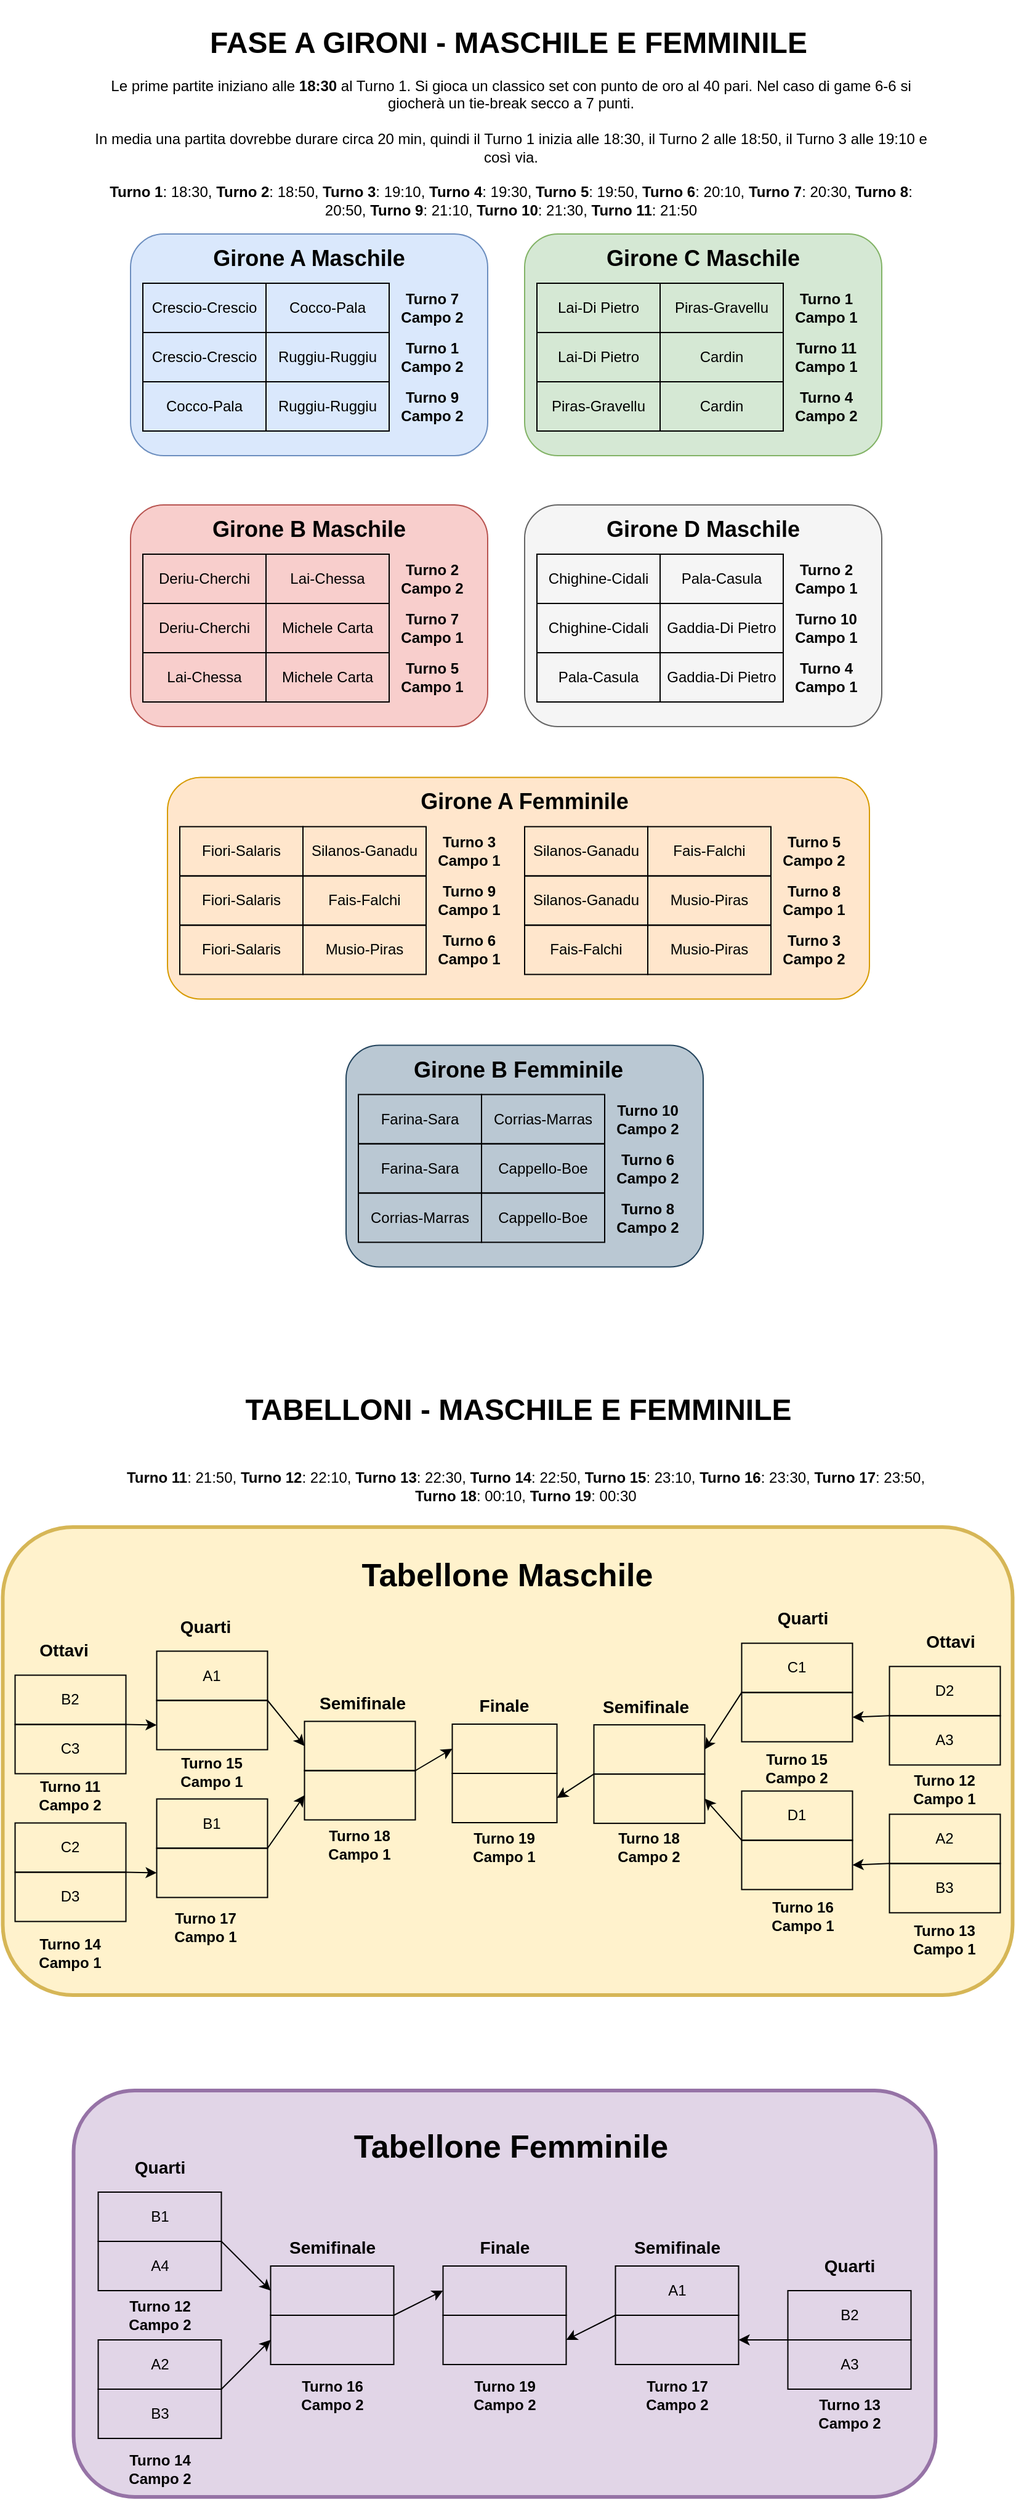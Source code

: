 <mxfile version="24.7.7">
  <diagram name="Page-1" id="IJISKyk7DGzWV0t8ksnG">
    <mxGraphModel dx="1864" dy="1415" grid="1" gridSize="10" guides="1" tooltips="1" connect="1" arrows="1" fold="1" page="1" pageScale="1" pageWidth="850" pageHeight="1100" math="0" shadow="0">
      <root>
        <mxCell id="0" />
        <mxCell id="1" parent="0" />
        <mxCell id="NvWODb4dkaFiqPbID3Wd-205" value="" style="rounded=1;whiteSpace=wrap;html=1;fillColor=#e1d5e7;strokeColor=#9673a6;strokeWidth=3;" vertex="1" parent="1">
          <mxGeometry x="-776.25" y="1737.5" width="700" height="330" as="geometry" />
        </mxCell>
        <mxCell id="NvWODb4dkaFiqPbID3Wd-206" value="&lt;font style=&quot;font-size: 26px;&quot;&gt;&lt;b&gt;Tabellone Femminile&lt;br&gt;&lt;/b&gt;&lt;/font&gt;" style="text;html=1;align=center;verticalAlign=middle;whiteSpace=wrap;rounded=0;" vertex="1" parent="1">
          <mxGeometry x="-746.25" y="1762.5" width="650" height="40" as="geometry" />
        </mxCell>
        <mxCell id="NvWODb4dkaFiqPbID3Wd-200" value="" style="rounded=1;whiteSpace=wrap;html=1;fillColor=#f8cecc;strokeColor=#b85450;" vertex="1" parent="1">
          <mxGeometry x="-730" y="450" width="290" height="180" as="geometry" />
        </mxCell>
        <mxCell id="NvWODb4dkaFiqPbID3Wd-195" value="" style="rounded=1;whiteSpace=wrap;html=1;fillColor=#ffe6cc;strokeColor=#d79b00;" vertex="1" parent="1">
          <mxGeometry x="-700" y="671.25" width="570" height="180" as="geometry" />
        </mxCell>
        <mxCell id="NvWODb4dkaFiqPbID3Wd-202" value="" style="rounded=1;whiteSpace=wrap;html=1;fillColor=#fff2cc;strokeColor=#d6b656;glass=0;perimeterSpacing=0;strokeWidth=3;" vertex="1" parent="1">
          <mxGeometry x="-833.75" y="1280" width="820" height="380" as="geometry" />
        </mxCell>
        <mxCell id="NvWODb4dkaFiqPbID3Wd-196" value="" style="rounded=1;whiteSpace=wrap;html=1;fillColor=#bac8d3;strokeColor=#23445d;" vertex="1" parent="1">
          <mxGeometry x="-555" y="888.75" width="290" height="180" as="geometry" />
        </mxCell>
        <mxCell id="NvWODb4dkaFiqPbID3Wd-199" value="" style="rounded=1;whiteSpace=wrap;html=1;fillColor=#dae8fc;strokeColor=#6c8ebf;" vertex="1" parent="1">
          <mxGeometry x="-730" y="230" width="290" height="180" as="geometry" />
        </mxCell>
        <mxCell id="NvWODb4dkaFiqPbID3Wd-198" value="" style="rounded=1;whiteSpace=wrap;html=1;fillColor=#d5e8d4;strokeColor=#82b366;" vertex="1" parent="1">
          <mxGeometry x="-410" y="230" width="290" height="180" as="geometry" />
        </mxCell>
        <mxCell id="NvWODb4dkaFiqPbID3Wd-197" value="" style="rounded=1;whiteSpace=wrap;html=1;fillColor=#f5f5f5;fontColor=#333333;strokeColor=#666666;" vertex="1" parent="1">
          <mxGeometry x="-410" y="450" width="290" height="180" as="geometry" />
        </mxCell>
        <mxCell id="NvWODb4dkaFiqPbID3Wd-7" value="Crescio-Crescio" style="rounded=0;whiteSpace=wrap;html=1;fillColor=none;" vertex="1" parent="1">
          <mxGeometry x="-720" y="270" width="100" height="40" as="geometry" />
        </mxCell>
        <mxCell id="NvWODb4dkaFiqPbID3Wd-8" value="Cocco-Pala" style="rounded=0;whiteSpace=wrap;html=1;fillColor=none;" vertex="1" parent="1">
          <mxGeometry x="-620" y="270" width="100" height="40" as="geometry" />
        </mxCell>
        <mxCell id="NvWODb4dkaFiqPbID3Wd-9" value="Crescio-Crescio" style="rounded=0;whiteSpace=wrap;html=1;fillColor=none;" vertex="1" parent="1">
          <mxGeometry x="-720" y="310" width="100" height="40" as="geometry" />
        </mxCell>
        <mxCell id="NvWODb4dkaFiqPbID3Wd-10" value="Ruggiu-Ruggiu" style="rounded=0;whiteSpace=wrap;html=1;fillColor=none;" vertex="1" parent="1">
          <mxGeometry x="-620" y="310" width="100" height="40" as="geometry" />
        </mxCell>
        <mxCell id="NvWODb4dkaFiqPbID3Wd-11" value="Cocco-Pala" style="rounded=0;whiteSpace=wrap;html=1;fillColor=none;" vertex="1" parent="1">
          <mxGeometry x="-720" y="350" width="100" height="40" as="geometry" />
        </mxCell>
        <mxCell id="NvWODb4dkaFiqPbID3Wd-12" value="Ruggiu-Ruggiu" style="rounded=0;whiteSpace=wrap;html=1;fillColor=none;" vertex="1" parent="1">
          <mxGeometry x="-620" y="350" width="100" height="40" as="geometry" />
        </mxCell>
        <mxCell id="NvWODb4dkaFiqPbID3Wd-13" value="&lt;b&gt;&lt;font style=&quot;font-size: 18px;&quot;&gt;Girone A Maschile&lt;br&gt;&lt;/font&gt;&lt;/b&gt;" style="text;html=1;align=center;verticalAlign=middle;whiteSpace=wrap;rounded=0;" vertex="1" parent="1">
          <mxGeometry x="-720" y="230" width="270" height="40" as="geometry" />
        </mxCell>
        <mxCell id="NvWODb4dkaFiqPbID3Wd-14" value="Deriu-Cherchi" style="rounded=0;whiteSpace=wrap;html=1;fillColor=none;" vertex="1" parent="1">
          <mxGeometry x="-720" y="490" width="100" height="40" as="geometry" />
        </mxCell>
        <mxCell id="NvWODb4dkaFiqPbID3Wd-15" value="Lai-Chessa" style="rounded=0;whiteSpace=wrap;html=1;fillColor=none;" vertex="1" parent="1">
          <mxGeometry x="-620" y="490" width="100" height="40" as="geometry" />
        </mxCell>
        <mxCell id="NvWODb4dkaFiqPbID3Wd-16" value="Deriu-Cherchi" style="rounded=0;whiteSpace=wrap;html=1;fillColor=none;" vertex="1" parent="1">
          <mxGeometry x="-720" y="530" width="100" height="40" as="geometry" />
        </mxCell>
        <mxCell id="NvWODb4dkaFiqPbID3Wd-17" value="Michele Carta" style="rounded=0;whiteSpace=wrap;html=1;fillColor=none;" vertex="1" parent="1">
          <mxGeometry x="-620" y="530" width="100" height="40" as="geometry" />
        </mxCell>
        <mxCell id="NvWODb4dkaFiqPbID3Wd-18" value="Lai-Chessa" style="rounded=0;whiteSpace=wrap;html=1;fillColor=none;" vertex="1" parent="1">
          <mxGeometry x="-720" y="570" width="100" height="40" as="geometry" />
        </mxCell>
        <mxCell id="NvWODb4dkaFiqPbID3Wd-19" value="Michele Carta" style="rounded=0;whiteSpace=wrap;html=1;fillColor=none;" vertex="1" parent="1">
          <mxGeometry x="-620" y="570" width="100" height="40" as="geometry" />
        </mxCell>
        <mxCell id="NvWODb4dkaFiqPbID3Wd-20" value="&lt;b&gt;&lt;font style=&quot;font-size: 18px;&quot;&gt;Girone B Maschile&lt;br&gt;&lt;/font&gt;&lt;/b&gt;" style="text;html=1;align=center;verticalAlign=middle;whiteSpace=wrap;rounded=0;" vertex="1" parent="1">
          <mxGeometry x="-720" y="450" width="270" height="40" as="geometry" />
        </mxCell>
        <mxCell id="NvWODb4dkaFiqPbID3Wd-21" value="Lai-Di Pietro" style="rounded=0;whiteSpace=wrap;html=1;fillColor=none;" vertex="1" parent="1">
          <mxGeometry x="-400" y="270" width="100" height="40" as="geometry" />
        </mxCell>
        <mxCell id="NvWODb4dkaFiqPbID3Wd-22" value="Piras-Gravellu" style="rounded=0;whiteSpace=wrap;html=1;fillColor=none;" vertex="1" parent="1">
          <mxGeometry x="-300" y="270" width="100" height="40" as="geometry" />
        </mxCell>
        <mxCell id="NvWODb4dkaFiqPbID3Wd-23" value="Lai-Di Pietro" style="rounded=0;whiteSpace=wrap;html=1;fillColor=none;" vertex="1" parent="1">
          <mxGeometry x="-400" y="310" width="100" height="40" as="geometry" />
        </mxCell>
        <mxCell id="NvWODb4dkaFiqPbID3Wd-24" value="Cardin" style="rounded=0;whiteSpace=wrap;html=1;fillColor=none;" vertex="1" parent="1">
          <mxGeometry x="-300" y="310" width="100" height="40" as="geometry" />
        </mxCell>
        <mxCell id="NvWODb4dkaFiqPbID3Wd-25" value="Piras-Gravellu" style="rounded=0;whiteSpace=wrap;html=1;fillColor=none;" vertex="1" parent="1">
          <mxGeometry x="-400" y="350" width="100" height="40" as="geometry" />
        </mxCell>
        <mxCell id="NvWODb4dkaFiqPbID3Wd-26" value="Cardin" style="rounded=0;whiteSpace=wrap;html=1;fillColor=none;" vertex="1" parent="1">
          <mxGeometry x="-300" y="350" width="100" height="40" as="geometry" />
        </mxCell>
        <mxCell id="NvWODb4dkaFiqPbID3Wd-27" value="&lt;b&gt;&lt;font style=&quot;font-size: 18px;&quot;&gt;Girone C Maschile&lt;br&gt;&lt;/font&gt;&lt;/b&gt;" style="text;html=1;align=center;verticalAlign=middle;whiteSpace=wrap;rounded=0;" vertex="1" parent="1">
          <mxGeometry x="-400" y="230" width="270" height="40" as="geometry" />
        </mxCell>
        <mxCell id="NvWODb4dkaFiqPbID3Wd-28" value="Chighine-Cidali" style="rounded=0;whiteSpace=wrap;html=1;fillColor=none;" vertex="1" parent="1">
          <mxGeometry x="-400" y="490" width="100" height="40" as="geometry" />
        </mxCell>
        <mxCell id="NvWODb4dkaFiqPbID3Wd-29" value="Pala-Casula" style="rounded=0;whiteSpace=wrap;html=1;fillColor=none;" vertex="1" parent="1">
          <mxGeometry x="-300" y="490" width="100" height="40" as="geometry" />
        </mxCell>
        <mxCell id="NvWODb4dkaFiqPbID3Wd-30" value="Chighine-Cidali" style="rounded=0;whiteSpace=wrap;html=1;fillColor=none;" vertex="1" parent="1">
          <mxGeometry x="-400" y="530" width="100" height="40" as="geometry" />
        </mxCell>
        <mxCell id="NvWODb4dkaFiqPbID3Wd-31" value="Gaddia-Di Pietro" style="rounded=0;whiteSpace=wrap;html=1;fillColor=none;" vertex="1" parent="1">
          <mxGeometry x="-300" y="530" width="100" height="40" as="geometry" />
        </mxCell>
        <mxCell id="NvWODb4dkaFiqPbID3Wd-32" value="Pala-Casula" style="rounded=0;whiteSpace=wrap;html=1;fillColor=none;" vertex="1" parent="1">
          <mxGeometry x="-400" y="570" width="100" height="40" as="geometry" />
        </mxCell>
        <mxCell id="NvWODb4dkaFiqPbID3Wd-33" value="Gaddia-Di Pietro" style="rounded=0;whiteSpace=wrap;html=1;fillColor=none;" vertex="1" parent="1">
          <mxGeometry x="-300" y="570" width="100" height="40" as="geometry" />
        </mxCell>
        <mxCell id="NvWODb4dkaFiqPbID3Wd-34" value="&lt;b&gt;&lt;font style=&quot;font-size: 18px;&quot;&gt;Girone D Maschile&lt;br&gt;&lt;/font&gt;&lt;/b&gt;" style="text;html=1;align=center;verticalAlign=middle;whiteSpace=wrap;rounded=0;" vertex="1" parent="1">
          <mxGeometry x="-400" y="450" width="270" height="40" as="geometry" />
        </mxCell>
        <mxCell id="NvWODb4dkaFiqPbID3Wd-36" value="" style="rounded=0;whiteSpace=wrap;html=1;fillColor=none;" vertex="1" parent="1">
          <mxGeometry x="-588.75" y="1437.75" width="90" height="40" as="geometry" />
        </mxCell>
        <mxCell id="NvWODb4dkaFiqPbID3Wd-37" value="" style="rounded=0;whiteSpace=wrap;html=1;fillColor=none;" vertex="1" parent="1">
          <mxGeometry x="-588.75" y="1477.75" width="90" height="40" as="geometry" />
        </mxCell>
        <mxCell id="NvWODb4dkaFiqPbID3Wd-38" value="&lt;div&gt;A1&lt;br&gt;&lt;/div&gt;" style="rounded=0;whiteSpace=wrap;html=1;fillColor=none;" vertex="1" parent="1">
          <mxGeometry x="-708.75" y="1380.75" width="90" height="40" as="geometry" />
        </mxCell>
        <mxCell id="NvWODb4dkaFiqPbID3Wd-39" value="" style="rounded=0;whiteSpace=wrap;html=1;fillColor=none;" vertex="1" parent="1">
          <mxGeometry x="-708.75" y="1420.75" width="90" height="40" as="geometry" />
        </mxCell>
        <mxCell id="NvWODb4dkaFiqPbID3Wd-40" value="B1" style="rounded=0;whiteSpace=wrap;html=1;fillColor=none;" vertex="1" parent="1">
          <mxGeometry x="-708.75" y="1500.75" width="90" height="40" as="geometry" />
        </mxCell>
        <mxCell id="NvWODb4dkaFiqPbID3Wd-41" value="" style="rounded=0;whiteSpace=wrap;html=1;fillColor=none;" vertex="1" parent="1">
          <mxGeometry x="-708.75" y="1540.75" width="90" height="40" as="geometry" />
        </mxCell>
        <mxCell id="NvWODb4dkaFiqPbID3Wd-42" value="C2" style="rounded=0;whiteSpace=wrap;html=1;fillColor=none;" vertex="1" parent="1">
          <mxGeometry x="-823.75" y="1520.25" width="90" height="40" as="geometry" />
        </mxCell>
        <mxCell id="NvWODb4dkaFiqPbID3Wd-43" value="D3" style="rounded=0;whiteSpace=wrap;html=1;fillColor=none;" vertex="1" parent="1">
          <mxGeometry x="-823.75" y="1560.25" width="90" height="40" as="geometry" />
        </mxCell>
        <mxCell id="NvWODb4dkaFiqPbID3Wd-50" value="B2" style="rounded=0;whiteSpace=wrap;html=1;fillColor=none;" vertex="1" parent="1">
          <mxGeometry x="-823.75" y="1400.25" width="90" height="40" as="geometry" />
        </mxCell>
        <mxCell id="NvWODb4dkaFiqPbID3Wd-51" value="C3" style="rounded=0;whiteSpace=wrap;html=1;fillColor=none;" vertex="1" parent="1">
          <mxGeometry x="-823.75" y="1440.25" width="90" height="40" as="geometry" />
        </mxCell>
        <mxCell id="NvWODb4dkaFiqPbID3Wd-72" value="" style="rounded=0;whiteSpace=wrap;html=1;fillColor=none;" vertex="1" parent="1">
          <mxGeometry x="-468.75" y="1440" width="85" height="40" as="geometry" />
        </mxCell>
        <mxCell id="NvWODb4dkaFiqPbID3Wd-73" value="" style="rounded=0;whiteSpace=wrap;html=1;fillColor=none;" vertex="1" parent="1">
          <mxGeometry x="-468.75" y="1480" width="85" height="40" as="geometry" />
        </mxCell>
        <mxCell id="NvWODb4dkaFiqPbID3Wd-74" value="" style="rounded=0;whiteSpace=wrap;html=1;fillColor=none;" vertex="1" parent="1">
          <mxGeometry x="-353.75" y="1440.56" width="90" height="40" as="geometry" />
        </mxCell>
        <mxCell id="NvWODb4dkaFiqPbID3Wd-75" value="" style="rounded=0;whiteSpace=wrap;html=1;fillColor=none;" vertex="1" parent="1">
          <mxGeometry x="-353.75" y="1480.56" width="90" height="40" as="geometry" />
        </mxCell>
        <mxCell id="NvWODb4dkaFiqPbID3Wd-76" value="" style="endArrow=classic;html=1;rounded=0;exitX=1;exitY=1;exitDx=0;exitDy=0;" edge="1" parent="1" source="NvWODb4dkaFiqPbID3Wd-36">
          <mxGeometry width="50" height="50" relative="1" as="geometry">
            <mxPoint x="-448.75" y="1480" as="sourcePoint" />
            <mxPoint x="-468.75" y="1460" as="targetPoint" />
          </mxGeometry>
        </mxCell>
        <mxCell id="NvWODb4dkaFiqPbID3Wd-77" value="" style="endArrow=classic;html=1;rounded=0;exitX=0;exitY=0;exitDx=0;exitDy=0;entryX=1;entryY=0.5;entryDx=0;entryDy=0;" edge="1" parent="1" source="NvWODb4dkaFiqPbID3Wd-75" target="NvWODb4dkaFiqPbID3Wd-73">
          <mxGeometry width="50" height="50" relative="1" as="geometry">
            <mxPoint x="-498.75" y="1490" as="sourcePoint" />
            <mxPoint x="-458.75" y="1470" as="targetPoint" />
          </mxGeometry>
        </mxCell>
        <mxCell id="NvWODb4dkaFiqPbID3Wd-78" value="&lt;div&gt;&lt;b&gt;&lt;font style=&quot;font-size: 14px;&quot;&gt;Finale&lt;/font&gt;&lt;/b&gt;&lt;/div&gt;" style="text;html=1;align=center;verticalAlign=middle;whiteSpace=wrap;rounded=0;" vertex="1" parent="1">
          <mxGeometry x="-468.75" y="1410" width="85" height="30" as="geometry" />
        </mxCell>
        <mxCell id="NvWODb4dkaFiqPbID3Wd-80" value="&lt;b&gt;&lt;font style=&quot;font-size: 14px;&quot;&gt;Semifinale&lt;/font&gt;&lt;/b&gt;" style="text;html=1;align=center;verticalAlign=middle;whiteSpace=wrap;rounded=0;" vertex="1" parent="1">
          <mxGeometry x="-353.75" y="1410.56" width="85" height="30" as="geometry" />
        </mxCell>
        <mxCell id="NvWODb4dkaFiqPbID3Wd-81" value="&lt;b&gt;&lt;font style=&quot;font-size: 14px;&quot;&gt;Semifinale&lt;/font&gt;&lt;/b&gt;" style="text;html=1;align=center;verticalAlign=middle;whiteSpace=wrap;rounded=0;" vertex="1" parent="1">
          <mxGeometry x="-583.75" y="1407.75" width="85" height="30" as="geometry" />
        </mxCell>
        <mxCell id="NvWODb4dkaFiqPbID3Wd-82" value="" style="endArrow=classic;html=1;rounded=0;exitX=1;exitY=0;exitDx=0;exitDy=0;entryX=0;entryY=0.5;entryDx=0;entryDy=0;" edge="1" parent="1" source="NvWODb4dkaFiqPbID3Wd-39" target="NvWODb4dkaFiqPbID3Wd-36">
          <mxGeometry width="50" height="50" relative="1" as="geometry">
            <mxPoint x="-658.75" y="1567.75" as="sourcePoint" />
            <mxPoint x="-608.75" y="1517.75" as="targetPoint" />
          </mxGeometry>
        </mxCell>
        <mxCell id="NvWODb4dkaFiqPbID3Wd-83" value="" style="endArrow=classic;html=1;rounded=0;exitX=1;exitY=0;exitDx=0;exitDy=0;entryX=0;entryY=0.5;entryDx=0;entryDy=0;" edge="1" parent="1" source="NvWODb4dkaFiqPbID3Wd-41" target="NvWODb4dkaFiqPbID3Wd-37">
          <mxGeometry width="50" height="50" relative="1" as="geometry">
            <mxPoint x="-658.75" y="1567.75" as="sourcePoint" />
            <mxPoint x="-608.75" y="1517.75" as="targetPoint" />
          </mxGeometry>
        </mxCell>
        <mxCell id="NvWODb4dkaFiqPbID3Wd-85" value="&lt;div style=&quot;font-size: 13px;&quot;&gt;&lt;font size=&quot;1&quot;&gt;&lt;b style=&quot;font-size: 14px;&quot;&gt;Quarti&lt;/b&gt;&lt;/font&gt;&lt;/div&gt;" style="text;html=1;align=center;verticalAlign=middle;whiteSpace=wrap;rounded=0;" vertex="1" parent="1">
          <mxGeometry x="-718.75" y="1345.75" width="100" height="30" as="geometry" />
        </mxCell>
        <mxCell id="NvWODb4dkaFiqPbID3Wd-86" value="" style="endArrow=classic;html=1;rounded=0;exitX=1;exitY=0;exitDx=0;exitDy=0;entryX=0;entryY=0.5;entryDx=0;entryDy=0;" edge="1" parent="1" source="NvWODb4dkaFiqPbID3Wd-43" target="NvWODb4dkaFiqPbID3Wd-41">
          <mxGeometry width="50" height="50" relative="1" as="geometry">
            <mxPoint x="-578.75" y="1630.75" as="sourcePoint" />
            <mxPoint x="-528.75" y="1580.75" as="targetPoint" />
          </mxGeometry>
        </mxCell>
        <mxCell id="NvWODb4dkaFiqPbID3Wd-88" value="" style="endArrow=classic;html=1;rounded=0;exitX=1;exitY=0;exitDx=0;exitDy=0;entryX=0;entryY=0.5;entryDx=0;entryDy=0;" edge="1" parent="1" source="NvWODb4dkaFiqPbID3Wd-51" target="NvWODb4dkaFiqPbID3Wd-39">
          <mxGeometry width="50" height="50" relative="1" as="geometry">
            <mxPoint x="-758.75" y="1525.75" as="sourcePoint" />
            <mxPoint x="-708.75" y="1530.75" as="targetPoint" />
          </mxGeometry>
        </mxCell>
        <mxCell id="NvWODb4dkaFiqPbID3Wd-89" value="C1" style="rounded=0;whiteSpace=wrap;html=1;fillColor=none;" vertex="1" parent="1">
          <mxGeometry x="-233.75" y="1374.31" width="90" height="40" as="geometry" />
        </mxCell>
        <mxCell id="NvWODb4dkaFiqPbID3Wd-90" value="" style="rounded=0;whiteSpace=wrap;html=1;fillColor=none;" vertex="1" parent="1">
          <mxGeometry x="-233.75" y="1414.31" width="90" height="40" as="geometry" />
        </mxCell>
        <mxCell id="NvWODb4dkaFiqPbID3Wd-91" value="D1" style="rounded=0;whiteSpace=wrap;html=1;fillColor=none;" vertex="1" parent="1">
          <mxGeometry x="-233.75" y="1494.31" width="90" height="40" as="geometry" />
        </mxCell>
        <mxCell id="NvWODb4dkaFiqPbID3Wd-92" value="" style="rounded=0;whiteSpace=wrap;html=1;fillColor=none;" vertex="1" parent="1">
          <mxGeometry x="-233.75" y="1534.31" width="90" height="40" as="geometry" />
        </mxCell>
        <mxCell id="NvWODb4dkaFiqPbID3Wd-93" value="&lt;div style=&quot;font-size: 13px;&quot;&gt;&lt;font size=&quot;1&quot;&gt;&lt;b style=&quot;font-size: 14px;&quot;&gt;Quarti&lt;/b&gt;&lt;/font&gt;&lt;/div&gt;" style="text;html=1;align=center;verticalAlign=middle;whiteSpace=wrap;rounded=0;" vertex="1" parent="1">
          <mxGeometry x="-233.75" y="1339.31" width="100" height="30" as="geometry" />
        </mxCell>
        <mxCell id="NvWODb4dkaFiqPbID3Wd-94" value="" style="endArrow=classic;html=1;rounded=0;exitX=0;exitY=0;exitDx=0;exitDy=0;entryX=1;entryY=0.5;entryDx=0;entryDy=0;" edge="1" parent="1" source="NvWODb4dkaFiqPbID3Wd-90" target="NvWODb4dkaFiqPbID3Wd-74">
          <mxGeometry width="50" height="50" relative="1" as="geometry">
            <mxPoint x="-323.75" y="1600.56" as="sourcePoint" />
            <mxPoint x="-273.75" y="1550.56" as="targetPoint" />
          </mxGeometry>
        </mxCell>
        <mxCell id="NvWODb4dkaFiqPbID3Wd-95" value="" style="endArrow=classic;html=1;rounded=0;exitX=0;exitY=0;exitDx=0;exitDy=0;entryX=1;entryY=0.5;entryDx=0;entryDy=0;" edge="1" parent="1" source="NvWODb4dkaFiqPbID3Wd-92" target="NvWODb4dkaFiqPbID3Wd-75">
          <mxGeometry width="50" height="50" relative="1" as="geometry">
            <mxPoint x="-323.75" y="1600.56" as="sourcePoint" />
            <mxPoint x="-273.75" y="1550.56" as="targetPoint" />
          </mxGeometry>
        </mxCell>
        <mxCell id="NvWODb4dkaFiqPbID3Wd-96" value="A2" style="rounded=0;whiteSpace=wrap;html=1;fillColor=none;" vertex="1" parent="1">
          <mxGeometry x="-113.75" y="1513.18" width="90" height="40" as="geometry" />
        </mxCell>
        <mxCell id="NvWODb4dkaFiqPbID3Wd-97" value="B3" style="rounded=0;whiteSpace=wrap;html=1;fillColor=none;" vertex="1" parent="1">
          <mxGeometry x="-113.75" y="1553.18" width="90" height="40" as="geometry" />
        </mxCell>
        <mxCell id="NvWODb4dkaFiqPbID3Wd-98" value="D2" style="rounded=0;whiteSpace=wrap;html=1;fillColor=none;" vertex="1" parent="1">
          <mxGeometry x="-113.75" y="1393.18" width="90" height="40" as="geometry" />
        </mxCell>
        <mxCell id="NvWODb4dkaFiqPbID3Wd-99" value="A3" style="rounded=0;whiteSpace=wrap;html=1;fillColor=none;" vertex="1" parent="1">
          <mxGeometry x="-113.75" y="1433.18" width="90" height="40" as="geometry" />
        </mxCell>
        <mxCell id="NvWODb4dkaFiqPbID3Wd-102" value="" style="endArrow=classic;html=1;rounded=0;exitX=0;exitY=0;exitDx=0;exitDy=0;entryX=1;entryY=0.5;entryDx=0;entryDy=0;" edge="1" parent="1" source="NvWODb4dkaFiqPbID3Wd-99" target="NvWODb4dkaFiqPbID3Wd-90">
          <mxGeometry width="50" height="50" relative="1" as="geometry">
            <mxPoint x="-503.75" y="1639.31" as="sourcePoint" />
            <mxPoint x="-453.75" y="1589.31" as="targetPoint" />
          </mxGeometry>
        </mxCell>
        <mxCell id="NvWODb4dkaFiqPbID3Wd-103" value="" style="endArrow=classic;html=1;rounded=0;exitX=0;exitY=0;exitDx=0;exitDy=0;entryX=1;entryY=0.5;entryDx=0;entryDy=0;" edge="1" parent="1" source="NvWODb4dkaFiqPbID3Wd-97" target="NvWODb4dkaFiqPbID3Wd-92">
          <mxGeometry width="50" height="50" relative="1" as="geometry">
            <mxPoint x="-333.75" y="1659.31" as="sourcePoint" />
            <mxPoint x="-283.75" y="1609.31" as="targetPoint" />
          </mxGeometry>
        </mxCell>
        <mxCell id="NvWODb4dkaFiqPbID3Wd-104" value="&lt;font style=&quot;font-size: 14px;&quot;&gt;&lt;b&gt;Ottavi&lt;/b&gt;&lt;/font&gt;" style="text;html=1;align=center;verticalAlign=middle;whiteSpace=wrap;rounded=0;" vertex="1" parent="1">
          <mxGeometry x="-833.75" y="1365.25" width="100" height="30" as="geometry" />
        </mxCell>
        <mxCell id="NvWODb4dkaFiqPbID3Wd-105" value="&lt;font style=&quot;font-size: 14px;&quot;&gt;&lt;b&gt;Ottavi&lt;/b&gt;&lt;/font&gt;" style="text;html=1;align=center;verticalAlign=middle;whiteSpace=wrap;rounded=0;" vertex="1" parent="1">
          <mxGeometry x="-113.75" y="1358.18" width="100" height="30" as="geometry" />
        </mxCell>
        <mxCell id="NvWODb4dkaFiqPbID3Wd-114" value="Fiori-Salaris" style="rounded=0;whiteSpace=wrap;html=1;fillColor=none;" vertex="1" parent="1">
          <mxGeometry x="-690" y="711.25" width="100" height="40" as="geometry" />
        </mxCell>
        <mxCell id="NvWODb4dkaFiqPbID3Wd-115" value="Silanos-Ganadu" style="rounded=0;whiteSpace=wrap;html=1;fillColor=none;" vertex="1" parent="1">
          <mxGeometry x="-590" y="711.25" width="100" height="40" as="geometry" />
        </mxCell>
        <mxCell id="NvWODb4dkaFiqPbID3Wd-116" value="Fiori-Salaris" style="rounded=0;whiteSpace=wrap;html=1;fillColor=none;" vertex="1" parent="1">
          <mxGeometry x="-690" y="751.25" width="100" height="40" as="geometry" />
        </mxCell>
        <mxCell id="NvWODb4dkaFiqPbID3Wd-117" value="Fais-Falchi" style="rounded=0;whiteSpace=wrap;html=1;fillColor=none;" vertex="1" parent="1">
          <mxGeometry x="-590" y="751.25" width="100" height="40" as="geometry" />
        </mxCell>
        <mxCell id="NvWODb4dkaFiqPbID3Wd-118" value="Fiori-Salaris" style="rounded=0;whiteSpace=wrap;html=1;fillColor=none;" vertex="1" parent="1">
          <mxGeometry x="-690" y="791.25" width="100" height="40" as="geometry" />
        </mxCell>
        <mxCell id="NvWODb4dkaFiqPbID3Wd-119" value="Musio-Piras" style="rounded=0;whiteSpace=wrap;html=1;fillColor=none;" vertex="1" parent="1">
          <mxGeometry x="-590" y="791.25" width="100" height="40" as="geometry" />
        </mxCell>
        <mxCell id="NvWODb4dkaFiqPbID3Wd-120" value="&lt;b&gt;&lt;font style=&quot;font-size: 18px;&quot;&gt;Girone A Femminile&lt;br&gt;&lt;/font&gt;&lt;/b&gt;" style="text;html=1;align=center;verticalAlign=middle;whiteSpace=wrap;rounded=0;" vertex="1" parent="1">
          <mxGeometry x="-690" y="671.25" width="560" height="40" as="geometry" />
        </mxCell>
        <mxCell id="NvWODb4dkaFiqPbID3Wd-139" value="&lt;b&gt;&lt;font style=&quot;font-size: 18px;&quot;&gt;Girone B Femminile&lt;br&gt;&lt;/font&gt;&lt;/b&gt;" style="text;html=1;align=center;verticalAlign=middle;whiteSpace=wrap;rounded=0;" vertex="1" parent="1">
          <mxGeometry x="-545" y="888.75" width="260" height="40" as="geometry" />
        </mxCell>
        <mxCell id="NvWODb4dkaFiqPbID3Wd-140" value="" style="rounded=0;whiteSpace=wrap;html=1;fillColor=none;" vertex="1" parent="1">
          <mxGeometry x="-616.25" y="1880" width="100" height="40" as="geometry" />
        </mxCell>
        <mxCell id="NvWODb4dkaFiqPbID3Wd-141" value="" style="rounded=0;whiteSpace=wrap;html=1;fillColor=none;" vertex="1" parent="1">
          <mxGeometry x="-616.25" y="1920" width="100" height="40" as="geometry" />
        </mxCell>
        <mxCell id="NvWODb4dkaFiqPbID3Wd-142" value="B1" style="rounded=0;whiteSpace=wrap;html=1;fillColor=none;" vertex="1" parent="1">
          <mxGeometry x="-756.25" y="1820" width="100" height="40" as="geometry" />
        </mxCell>
        <mxCell id="NvWODb4dkaFiqPbID3Wd-143" value="A4" style="rounded=0;whiteSpace=wrap;html=1;fillColor=none;" vertex="1" parent="1">
          <mxGeometry x="-756.25" y="1860" width="100" height="40" as="geometry" />
        </mxCell>
        <mxCell id="NvWODb4dkaFiqPbID3Wd-144" value="A2" style="rounded=0;whiteSpace=wrap;html=1;fillColor=none;" vertex="1" parent="1">
          <mxGeometry x="-756.25" y="1940" width="100" height="40" as="geometry" />
        </mxCell>
        <mxCell id="NvWODb4dkaFiqPbID3Wd-145" value="B3" style="rounded=0;whiteSpace=wrap;html=1;fillColor=none;" vertex="1" parent="1">
          <mxGeometry x="-756.25" y="1980" width="100" height="40" as="geometry" />
        </mxCell>
        <mxCell id="NvWODb4dkaFiqPbID3Wd-146" value="" style="rounded=0;whiteSpace=wrap;html=1;fillColor=none;" vertex="1" parent="1">
          <mxGeometry x="-476.25" y="1880" width="100" height="40" as="geometry" />
        </mxCell>
        <mxCell id="NvWODb4dkaFiqPbID3Wd-147" value="" style="rounded=0;whiteSpace=wrap;html=1;fillColor=none;" vertex="1" parent="1">
          <mxGeometry x="-476.25" y="1920" width="100" height="40" as="geometry" />
        </mxCell>
        <mxCell id="NvWODb4dkaFiqPbID3Wd-148" value="A1" style="rounded=0;whiteSpace=wrap;html=1;fillColor=none;" vertex="1" parent="1">
          <mxGeometry x="-336.25" y="1880" width="100" height="40" as="geometry" />
        </mxCell>
        <mxCell id="NvWODb4dkaFiqPbID3Wd-149" value="" style="rounded=0;whiteSpace=wrap;html=1;fillColor=none;" vertex="1" parent="1">
          <mxGeometry x="-336.25" y="1920" width="100" height="40" as="geometry" />
        </mxCell>
        <mxCell id="NvWODb4dkaFiqPbID3Wd-150" value="" style="endArrow=classic;html=1;rounded=0;exitX=1;exitY=1;exitDx=0;exitDy=0;" edge="1" parent="1" source="NvWODb4dkaFiqPbID3Wd-140">
          <mxGeometry width="50" height="50" relative="1" as="geometry">
            <mxPoint x="-456.25" y="1920" as="sourcePoint" />
            <mxPoint x="-476.25" y="1900" as="targetPoint" />
          </mxGeometry>
        </mxCell>
        <mxCell id="NvWODb4dkaFiqPbID3Wd-151" value="" style="endArrow=classic;html=1;rounded=0;exitX=0;exitY=0;exitDx=0;exitDy=0;entryX=1;entryY=0.5;entryDx=0;entryDy=0;" edge="1" parent="1" source="NvWODb4dkaFiqPbID3Wd-149" target="NvWODb4dkaFiqPbID3Wd-147">
          <mxGeometry width="50" height="50" relative="1" as="geometry">
            <mxPoint x="-506.25" y="1930" as="sourcePoint" />
            <mxPoint x="-466.25" y="1910" as="targetPoint" />
          </mxGeometry>
        </mxCell>
        <mxCell id="NvWODb4dkaFiqPbID3Wd-152" value="&lt;div&gt;&lt;b&gt;&lt;font style=&quot;font-size: 14px;&quot;&gt;Finale&lt;/font&gt;&lt;/b&gt;&lt;/div&gt;" style="text;html=1;align=center;verticalAlign=middle;whiteSpace=wrap;rounded=0;" vertex="1" parent="1">
          <mxGeometry x="-476.25" y="1850" width="100" height="30" as="geometry" />
        </mxCell>
        <mxCell id="NvWODb4dkaFiqPbID3Wd-153" value="&lt;b&gt;&lt;font style=&quot;font-size: 14px;&quot;&gt;Semifinale&lt;/font&gt;&lt;/b&gt;" style="text;html=1;align=center;verticalAlign=middle;whiteSpace=wrap;rounded=0;" vertex="1" parent="1">
          <mxGeometry x="-336.25" y="1850" width="100" height="30" as="geometry" />
        </mxCell>
        <mxCell id="NvWODb4dkaFiqPbID3Wd-154" value="&lt;b&gt;&lt;font style=&quot;font-size: 14px;&quot;&gt;Semifinale&lt;/font&gt;&lt;/b&gt;" style="text;html=1;align=center;verticalAlign=middle;whiteSpace=wrap;rounded=0;" vertex="1" parent="1">
          <mxGeometry x="-616.25" y="1850" width="100" height="30" as="geometry" />
        </mxCell>
        <mxCell id="NvWODb4dkaFiqPbID3Wd-155" value="" style="endArrow=classic;html=1;rounded=0;exitX=1;exitY=0;exitDx=0;exitDy=0;entryX=0;entryY=0.5;entryDx=0;entryDy=0;" edge="1" parent="1" source="NvWODb4dkaFiqPbID3Wd-143" target="NvWODb4dkaFiqPbID3Wd-140">
          <mxGeometry width="50" height="50" relative="1" as="geometry">
            <mxPoint x="-676.25" y="2010" as="sourcePoint" />
            <mxPoint x="-626.25" y="1960" as="targetPoint" />
          </mxGeometry>
        </mxCell>
        <mxCell id="NvWODb4dkaFiqPbID3Wd-156" value="" style="endArrow=classic;html=1;rounded=0;exitX=1;exitY=0;exitDx=0;exitDy=0;entryX=0;entryY=0.5;entryDx=0;entryDy=0;" edge="1" parent="1" source="NvWODb4dkaFiqPbID3Wd-145" target="NvWODb4dkaFiqPbID3Wd-141">
          <mxGeometry width="50" height="50" relative="1" as="geometry">
            <mxPoint x="-676.25" y="2010" as="sourcePoint" />
            <mxPoint x="-626.25" y="1960" as="targetPoint" />
          </mxGeometry>
        </mxCell>
        <mxCell id="NvWODb4dkaFiqPbID3Wd-157" value="&lt;div style=&quot;font-size: 13px;&quot;&gt;&lt;font size=&quot;1&quot;&gt;&lt;b style=&quot;font-size: 14px;&quot;&gt;Quarti&lt;/b&gt;&lt;/font&gt;&lt;/div&gt;" style="text;html=1;align=center;verticalAlign=middle;whiteSpace=wrap;rounded=0;" vertex="1" parent="1">
          <mxGeometry x="-756.25" y="1785" width="100" height="30" as="geometry" />
        </mxCell>
        <mxCell id="NvWODb4dkaFiqPbID3Wd-160" value="&lt;div&gt;B2&lt;br&gt;&lt;/div&gt;" style="rounded=0;whiteSpace=wrap;html=1;fillColor=none;" vertex="1" parent="1">
          <mxGeometry x="-196.25" y="1900" width="100" height="40" as="geometry" />
        </mxCell>
        <mxCell id="NvWODb4dkaFiqPbID3Wd-161" value="A3" style="rounded=0;whiteSpace=wrap;html=1;fillColor=none;" vertex="1" parent="1">
          <mxGeometry x="-196.25" y="1940" width="100" height="40" as="geometry" />
        </mxCell>
        <mxCell id="NvWODb4dkaFiqPbID3Wd-162" value="&lt;div style=&quot;font-size: 13px;&quot;&gt;&lt;font size=&quot;1&quot;&gt;&lt;b style=&quot;font-size: 14px;&quot;&gt;Quarti&lt;/b&gt;&lt;/font&gt;&lt;/div&gt;" style="text;html=1;align=center;verticalAlign=middle;whiteSpace=wrap;rounded=0;" vertex="1" parent="1">
          <mxGeometry x="-196.25" y="1865" width="100" height="30" as="geometry" />
        </mxCell>
        <mxCell id="NvWODb4dkaFiqPbID3Wd-164" value="" style="endArrow=classic;html=1;rounded=0;exitX=0;exitY=0;exitDx=0;exitDy=0;entryX=1;entryY=0.5;entryDx=0;entryDy=0;" edge="1" parent="1" source="NvWODb4dkaFiqPbID3Wd-161" target="NvWODb4dkaFiqPbID3Wd-149">
          <mxGeometry width="50" height="50" relative="1" as="geometry">
            <mxPoint x="-306.25" y="2040" as="sourcePoint" />
            <mxPoint x="-256.25" y="1990" as="targetPoint" />
          </mxGeometry>
        </mxCell>
        <mxCell id="NvWODb4dkaFiqPbID3Wd-165" value="Silanos-Ganadu" style="rounded=0;whiteSpace=wrap;html=1;fillColor=none;" vertex="1" parent="1">
          <mxGeometry x="-410" y="711.25" width="100" height="40" as="geometry" />
        </mxCell>
        <mxCell id="NvWODb4dkaFiqPbID3Wd-166" value="Fais-Falchi" style="rounded=0;whiteSpace=wrap;html=1;fillColor=none;" vertex="1" parent="1">
          <mxGeometry x="-310" y="711.25" width="100" height="40" as="geometry" />
        </mxCell>
        <mxCell id="NvWODb4dkaFiqPbID3Wd-167" value="Silanos-Ganadu" style="rounded=0;whiteSpace=wrap;html=1;fillColor=none;" vertex="1" parent="1">
          <mxGeometry x="-410" y="751.25" width="100" height="40" as="geometry" />
        </mxCell>
        <mxCell id="NvWODb4dkaFiqPbID3Wd-168" value="Musio-Piras" style="rounded=0;whiteSpace=wrap;html=1;fillColor=none;" vertex="1" parent="1">
          <mxGeometry x="-310" y="751.25" width="100" height="40" as="geometry" />
        </mxCell>
        <mxCell id="NvWODb4dkaFiqPbID3Wd-169" value="Fais-Falchi" style="rounded=0;whiteSpace=wrap;html=1;fillColor=none;" vertex="1" parent="1">
          <mxGeometry x="-410" y="791.25" width="100" height="40" as="geometry" />
        </mxCell>
        <mxCell id="NvWODb4dkaFiqPbID3Wd-170" value="Musio-Piras" style="rounded=0;whiteSpace=wrap;html=1;fillColor=none;" vertex="1" parent="1">
          <mxGeometry x="-310" y="791.25" width="100" height="40" as="geometry" />
        </mxCell>
        <mxCell id="NvWODb4dkaFiqPbID3Wd-183" value="Farina-Sara" style="rounded=0;whiteSpace=wrap;html=1;fillColor=none;" vertex="1" parent="1">
          <mxGeometry x="-545" y="928.75" width="100" height="40" as="geometry" />
        </mxCell>
        <mxCell id="NvWODb4dkaFiqPbID3Wd-184" value="Corrias-Marras" style="rounded=0;whiteSpace=wrap;html=1;fillColor=none;" vertex="1" parent="1">
          <mxGeometry x="-445" y="928.75" width="100" height="40" as="geometry" />
        </mxCell>
        <mxCell id="NvWODb4dkaFiqPbID3Wd-185" value="Farina-Sara" style="rounded=0;whiteSpace=wrap;html=1;fillColor=none;" vertex="1" parent="1">
          <mxGeometry x="-545" y="968.75" width="100" height="40" as="geometry" />
        </mxCell>
        <mxCell id="NvWODb4dkaFiqPbID3Wd-186" value="Cappello-Boe" style="rounded=0;whiteSpace=wrap;html=1;fillColor=none;" vertex="1" parent="1">
          <mxGeometry x="-445" y="968.75" width="100" height="40" as="geometry" />
        </mxCell>
        <mxCell id="NvWODb4dkaFiqPbID3Wd-187" value="Corrias-Marras" style="rounded=0;whiteSpace=wrap;html=1;fillColor=none;" vertex="1" parent="1">
          <mxGeometry x="-545" y="1008.75" width="100" height="40" as="geometry" />
        </mxCell>
        <mxCell id="NvWODb4dkaFiqPbID3Wd-188" value="Cappello-Boe" style="rounded=0;whiteSpace=wrap;html=1;fillColor=none;" vertex="1" parent="1">
          <mxGeometry x="-445" y="1008.75" width="100" height="40" as="geometry" />
        </mxCell>
        <mxCell id="NvWODb4dkaFiqPbID3Wd-204" value="&lt;font style=&quot;font-size: 26px;&quot;&gt;&lt;b&gt;Tabellone Maschile&lt;br&gt;&lt;/b&gt;&lt;/font&gt;" style="text;html=1;align=center;verticalAlign=middle;whiteSpace=wrap;rounded=0;" vertex="1" parent="1">
          <mxGeometry x="-808.75" y="1299.31" width="770" height="40" as="geometry" />
        </mxCell>
        <mxCell id="NvWODb4dkaFiqPbID3Wd-231" value="Turno 11&lt;br&gt;Campo 2" style="text;html=1;align=center;verticalAlign=middle;whiteSpace=wrap;rounded=0;fontStyle=1" vertex="1" parent="1">
          <mxGeometry x="-823.75" y="1483.18" width="90" height="30" as="geometry" />
        </mxCell>
        <mxCell id="NvWODb4dkaFiqPbID3Wd-232" value="Turno 14&lt;br&gt;Campo 1" style="text;html=1;align=center;verticalAlign=middle;whiteSpace=wrap;rounded=0;fontStyle=1" vertex="1" parent="1">
          <mxGeometry x="-823.75" y="1610.75" width="90" height="30" as="geometry" />
        </mxCell>
        <mxCell id="NvWODb4dkaFiqPbID3Wd-233" value="Turno 15&lt;br&gt;Campo 1" style="text;html=1;align=center;verticalAlign=middle;whiteSpace=wrap;rounded=0;fontStyle=1" vertex="1" parent="1">
          <mxGeometry x="-708.75" y="1464.31" width="90" height="30" as="geometry" />
        </mxCell>
        <mxCell id="NvWODb4dkaFiqPbID3Wd-234" value="Turno 17&lt;br&gt;Campo 1" style="text;html=1;align=center;verticalAlign=middle;whiteSpace=wrap;rounded=0;fontStyle=1" vertex="1" parent="1">
          <mxGeometry x="-718.75" y="1590" width="100" height="30" as="geometry" />
        </mxCell>
        <mxCell id="NvWODb4dkaFiqPbID3Wd-235" value="Turno 18&lt;br&gt;Campo 1" style="text;html=1;align=center;verticalAlign=middle;whiteSpace=wrap;rounded=0;fontStyle=1" vertex="1" parent="1">
          <mxGeometry x="-588.75" y="1523.18" width="90" height="30" as="geometry" />
        </mxCell>
        <mxCell id="NvWODb4dkaFiqPbID3Wd-236" value="Turno 19&lt;br&gt;Campo 1" style="text;html=1;align=center;verticalAlign=middle;whiteSpace=wrap;rounded=0;fontStyle=1" vertex="1" parent="1">
          <mxGeometry x="-468.75" y="1525.25" width="85" height="30" as="geometry" />
        </mxCell>
        <mxCell id="NvWODb4dkaFiqPbID3Wd-237" value="Turno 18&lt;br&gt;Campo 2" style="text;html=1;align=center;verticalAlign=middle;whiteSpace=wrap;rounded=0;fontStyle=1" vertex="1" parent="1">
          <mxGeometry x="-353.75" y="1525.25" width="90" height="30" as="geometry" />
        </mxCell>
        <mxCell id="NvWODb4dkaFiqPbID3Wd-238" value="Turno 16&lt;br&gt;Campo 1" style="text;html=1;align=center;verticalAlign=middle;whiteSpace=wrap;rounded=0;fontStyle=1" vertex="1" parent="1">
          <mxGeometry x="-233.75" y="1580.75" width="100" height="30" as="geometry" />
        </mxCell>
        <mxCell id="NvWODb4dkaFiqPbID3Wd-239" value="Turno 15&lt;br&gt;Campo 2" style="text;html=1;align=center;verticalAlign=middle;whiteSpace=wrap;rounded=0;fontStyle=1" vertex="1" parent="1">
          <mxGeometry x="-233.75" y="1460.75" width="90" height="30" as="geometry" />
        </mxCell>
        <mxCell id="NvWODb4dkaFiqPbID3Wd-240" value="Turno 12&lt;br&gt;Campo 1" style="text;html=1;align=center;verticalAlign=middle;whiteSpace=wrap;rounded=0;fontStyle=1" vertex="1" parent="1">
          <mxGeometry x="-113.75" y="1477.75" width="90" height="30" as="geometry" />
        </mxCell>
        <mxCell id="NvWODb4dkaFiqPbID3Wd-241" value="Turno 13&lt;br&gt;Campo 1" style="text;html=1;align=center;verticalAlign=middle;whiteSpace=wrap;rounded=0;fontStyle=1" vertex="1" parent="1">
          <mxGeometry x="-113.75" y="1600.25" width="90" height="30" as="geometry" />
        </mxCell>
        <mxCell id="NvWODb4dkaFiqPbID3Wd-242" value="Turno 12&lt;br&gt;Campo 2" style="text;html=1;align=center;verticalAlign=middle;whiteSpace=wrap;rounded=0;fontStyle=1" vertex="1" parent="1">
          <mxGeometry x="-756.25" y="1905" width="100" height="30" as="geometry" />
        </mxCell>
        <mxCell id="NvWODb4dkaFiqPbID3Wd-243" value="Turno 14&lt;br&gt;Campo 2" style="text;html=1;align=center;verticalAlign=middle;whiteSpace=wrap;rounded=0;fontStyle=1" vertex="1" parent="1">
          <mxGeometry x="-756.25" y="2030" width="100" height="30" as="geometry" />
        </mxCell>
        <mxCell id="NvWODb4dkaFiqPbID3Wd-244" value="Turno 16&lt;br&gt;Campo 2" style="text;html=1;align=center;verticalAlign=middle;whiteSpace=wrap;rounded=0;fontStyle=1" vertex="1" parent="1">
          <mxGeometry x="-616.25" y="1970" width="100" height="30" as="geometry" />
        </mxCell>
        <mxCell id="NvWODb4dkaFiqPbID3Wd-245" value="Turno 19&lt;br&gt;Campo 2" style="text;html=1;align=center;verticalAlign=middle;whiteSpace=wrap;rounded=0;fontStyle=1" vertex="1" parent="1">
          <mxGeometry x="-476.25" y="1970" width="100" height="30" as="geometry" />
        </mxCell>
        <mxCell id="NvWODb4dkaFiqPbID3Wd-246" value="Turno 17&lt;br&gt;Campo 2" style="text;html=1;align=center;verticalAlign=middle;whiteSpace=wrap;rounded=0;fontStyle=1" vertex="1" parent="1">
          <mxGeometry x="-336.25" y="1970" width="100" height="30" as="geometry" />
        </mxCell>
        <mxCell id="NvWODb4dkaFiqPbID3Wd-250" value="&amp;nbsp;" style="text;whiteSpace=wrap;html=1;" vertex="1" parent="1">
          <mxGeometry x="-200" y="310" width="40" height="40" as="geometry" />
        </mxCell>
        <mxCell id="NvWODb4dkaFiqPbID3Wd-252" value="Turno 13&lt;br&gt;Campo 2" style="text;html=1;align=center;verticalAlign=middle;whiteSpace=wrap;rounded=0;fontStyle=1" vertex="1" parent="1">
          <mxGeometry x="-196.25" y="1985" width="100" height="30" as="geometry" />
        </mxCell>
        <mxCell id="NvWODb4dkaFiqPbID3Wd-253" value="Turno 1&lt;br&gt;Campo 2" style="text;html=1;align=center;verticalAlign=middle;whiteSpace=wrap;rounded=0;fontStyle=1" vertex="1" parent="1">
          <mxGeometry x="-520" y="310" width="70" height="40" as="geometry" />
        </mxCell>
        <mxCell id="NvWODb4dkaFiqPbID3Wd-255" value="Turno 1&lt;br&gt;Campo 1" style="text;html=1;align=center;verticalAlign=middle;whiteSpace=wrap;rounded=0;fontStyle=1" vertex="1" parent="1">
          <mxGeometry x="-200" y="270" width="70" height="40" as="geometry" />
        </mxCell>
        <mxCell id="NvWODb4dkaFiqPbID3Wd-256" value="Turno 3&lt;br&gt;Campo 1" style="text;html=1;align=center;verticalAlign=middle;whiteSpace=wrap;rounded=0;fontStyle=1" vertex="1" parent="1">
          <mxGeometry x="-490" y="711.25" width="70" height="40" as="geometry" />
        </mxCell>
        <mxCell id="NvWODb4dkaFiqPbID3Wd-257" value="Turno 2&lt;br&gt;Campo 2" style="text;html=1;align=center;verticalAlign=middle;whiteSpace=wrap;rounded=0;fontStyle=1" vertex="1" parent="1">
          <mxGeometry x="-520" y="490" width="70" height="40" as="geometry" />
        </mxCell>
        <mxCell id="NvWODb4dkaFiqPbID3Wd-258" value="Turno 2&lt;br&gt;Campo 1" style="text;html=1;align=center;verticalAlign=middle;whiteSpace=wrap;rounded=0;fontStyle=1" vertex="1" parent="1">
          <mxGeometry x="-200" y="490" width="70" height="40" as="geometry" />
        </mxCell>
        <mxCell id="NvWODb4dkaFiqPbID3Wd-259" value="Turno 3&lt;br&gt;Campo 2" style="text;html=1;align=center;verticalAlign=middle;whiteSpace=wrap;rounded=0;fontStyle=1" vertex="1" parent="1">
          <mxGeometry x="-210" y="791.25" width="70" height="40" as="geometry" />
        </mxCell>
        <mxCell id="NvWODb4dkaFiqPbID3Wd-260" value="Turno 4&lt;br&gt;Campo 2" style="text;html=1;align=center;verticalAlign=middle;whiteSpace=wrap;rounded=0;fontStyle=1" vertex="1" parent="1">
          <mxGeometry x="-200" y="350" width="70" height="40" as="geometry" />
        </mxCell>
        <mxCell id="NvWODb4dkaFiqPbID3Wd-261" value="Turno 4&lt;br&gt;Campo 1" style="text;html=1;align=center;verticalAlign=middle;whiteSpace=wrap;rounded=0;fontStyle=1" vertex="1" parent="1">
          <mxGeometry x="-200" y="570" width="70" height="40" as="geometry" />
        </mxCell>
        <mxCell id="NvWODb4dkaFiqPbID3Wd-262" value="Turno 5&lt;br&gt;Campo 2" style="text;html=1;align=center;verticalAlign=middle;whiteSpace=wrap;rounded=0;fontStyle=1" vertex="1" parent="1">
          <mxGeometry x="-210" y="711.25" width="70" height="40" as="geometry" />
        </mxCell>
        <mxCell id="NvWODb4dkaFiqPbID3Wd-263" value="Turno 5&lt;br&gt;Campo 1" style="text;html=1;align=center;verticalAlign=middle;whiteSpace=wrap;rounded=0;fontStyle=1" vertex="1" parent="1">
          <mxGeometry x="-520" y="570" width="70" height="40" as="geometry" />
        </mxCell>
        <mxCell id="NvWODb4dkaFiqPbID3Wd-264" value="Turno 6&lt;br&gt;Campo 1" style="text;html=1;align=center;verticalAlign=middle;whiteSpace=wrap;rounded=0;fontStyle=1" vertex="1" parent="1">
          <mxGeometry x="-490" y="791.25" width="70" height="40" as="geometry" />
        </mxCell>
        <mxCell id="NvWODb4dkaFiqPbID3Wd-265" value="Turno 6&lt;br&gt;Campo 2" style="text;html=1;align=center;verticalAlign=middle;whiteSpace=wrap;rounded=0;fontStyle=1" vertex="1" parent="1">
          <mxGeometry x="-345" y="968.75" width="70" height="40" as="geometry" />
        </mxCell>
        <mxCell id="NvWODb4dkaFiqPbID3Wd-266" value="Turno 7&lt;br&gt;Campo 1" style="text;html=1;align=center;verticalAlign=middle;whiteSpace=wrap;rounded=0;fontStyle=1" vertex="1" parent="1">
          <mxGeometry x="-520" y="530" width="70" height="40" as="geometry" />
        </mxCell>
        <mxCell id="NvWODb4dkaFiqPbID3Wd-267" value="Turno 7&lt;br&gt;Campo 2" style="text;html=1;align=center;verticalAlign=middle;whiteSpace=wrap;rounded=0;fontStyle=1" vertex="1" parent="1">
          <mxGeometry x="-520" y="270" width="70" height="40" as="geometry" />
        </mxCell>
        <mxCell id="NvWODb4dkaFiqPbID3Wd-268" value="Turno 8&lt;br&gt;Campo 1" style="text;html=1;align=center;verticalAlign=middle;whiteSpace=wrap;rounded=0;fontStyle=1" vertex="1" parent="1">
          <mxGeometry x="-210" y="751.25" width="70" height="40" as="geometry" />
        </mxCell>
        <mxCell id="NvWODb4dkaFiqPbID3Wd-269" value="Turno 8&lt;br&gt;Campo 2" style="text;html=1;align=center;verticalAlign=middle;whiteSpace=wrap;rounded=0;fontStyle=1" vertex="1" parent="1">
          <mxGeometry x="-345" y="1008.75" width="70" height="40" as="geometry" />
        </mxCell>
        <mxCell id="NvWODb4dkaFiqPbID3Wd-270" value="Turno 9&lt;br&gt;Campo 2" style="text;html=1;align=center;verticalAlign=middle;whiteSpace=wrap;rounded=0;fontStyle=1" vertex="1" parent="1">
          <mxGeometry x="-520" y="350" width="70" height="40" as="geometry" />
        </mxCell>
        <mxCell id="NvWODb4dkaFiqPbID3Wd-271" value="Turno 9&lt;br&gt;Campo 1" style="text;html=1;align=center;verticalAlign=middle;whiteSpace=wrap;rounded=0;fontStyle=1" vertex="1" parent="1">
          <mxGeometry x="-490" y="751.25" width="70" height="40" as="geometry" />
        </mxCell>
        <mxCell id="NvWODb4dkaFiqPbID3Wd-272" value="Turno 10&lt;br&gt;Campo 2" style="text;html=1;align=center;verticalAlign=middle;whiteSpace=wrap;rounded=0;fontStyle=1" vertex="1" parent="1">
          <mxGeometry x="-345" y="928.75" width="70" height="40" as="geometry" />
        </mxCell>
        <mxCell id="NvWODb4dkaFiqPbID3Wd-273" value="Turno 11&lt;br&gt;Campo 1" style="text;html=1;align=center;verticalAlign=middle;whiteSpace=wrap;rounded=0;fontStyle=1" vertex="1" parent="1">
          <mxGeometry x="-200" y="310" width="70" height="40" as="geometry" />
        </mxCell>
        <mxCell id="NvWODb4dkaFiqPbID3Wd-274" value="Turno 10&lt;br&gt;Campo 1" style="text;html=1;align=center;verticalAlign=middle;whiteSpace=wrap;rounded=0;fontStyle=1" vertex="1" parent="1">
          <mxGeometry x="-200" y="530" width="70" height="40" as="geometry" />
        </mxCell>
        <mxCell id="NvWODb4dkaFiqPbID3Wd-278" value="&lt;font style=&quot;font-size: 24px;&quot;&gt;&lt;b&gt;FASE A GIRONI - MASCHILE E FEMMINILE&lt;/b&gt;&lt;br&gt;&lt;/font&gt;" style="text;html=1;align=center;verticalAlign=middle;whiteSpace=wrap;rounded=0;" vertex="1" parent="1">
          <mxGeometry x="-757.5" y="40" width="667.5" height="70" as="geometry" />
        </mxCell>
        <mxCell id="NvWODb4dkaFiqPbID3Wd-279" value="&lt;font style=&quot;font-size: 24px;&quot;&gt;&lt;b&gt;TABELLONI - MASCHILE E FEMMINILE&lt;/b&gt;&lt;br&gt;&lt;/font&gt;" style="text;html=1;align=center;verticalAlign=middle;whiteSpace=wrap;rounded=0;fillColor=none;" vertex="1" parent="1">
          <mxGeometry x="-748.75" y="1150" width="667.5" height="70" as="geometry" />
        </mxCell>
        <mxCell id="NvWODb4dkaFiqPbID3Wd-280" value="&lt;div&gt;Le prime partite iniziano alle &lt;b&gt;18:30&lt;/b&gt; al Turno 1. Si gioca un classico set con punto de oro al 40 pari. Nel caso di game 6-6 si giocherà un tie-break secco a 7 punti.&lt;/div&gt;&lt;div&gt;&lt;br&gt;In media una partita dovrebbe durare circa 20 min, quindi il Turno 1 inizia alle 18:30, il Turno 2 alle 18:50, il Turno 3 alle 19:10 e così via.&lt;br&gt;&lt;br&gt;&lt;b&gt;Turno 1&lt;/b&gt;: 18:30, &lt;b&gt;Turno 2&lt;/b&gt;: 18:50, &lt;b&gt;Turno 3&lt;/b&gt;: 19:10, &lt;b&gt;Turno 4&lt;/b&gt;: 19:30, &lt;b&gt;Turno 5&lt;/b&gt;: 19:50, &lt;b&gt;Turno 6&lt;/b&gt;: 20:10, &lt;b&gt;Turno 7&lt;/b&gt;: 20:30, &lt;b&gt;Turno 8&lt;/b&gt;: 20:50, &lt;b&gt;Turno 9&lt;/b&gt;: 21:10, &lt;b&gt;Turno 10&lt;/b&gt;: 21:30, &lt;b&gt;Turno 11&lt;/b&gt;: 21:50&lt;br&gt;&lt;/div&gt;" style="text;html=1;align=center;verticalAlign=middle;whiteSpace=wrap;rounded=0;" vertex="1" parent="1">
          <mxGeometry x="-761.25" y="110" width="680" height="100" as="geometry" />
        </mxCell>
        <mxCell id="NvWODb4dkaFiqPbID3Wd-282" value="&lt;br&gt;&lt;b&gt;Turno 11&lt;/b&gt;: 21:50, &lt;b&gt;Turno 12&lt;/b&gt;: 22:10, &lt;b&gt;Turno 13&lt;/b&gt;: 22:30, &lt;b&gt;Turno 14&lt;/b&gt;: 22:50, &lt;b&gt;Turno 15&lt;/b&gt;: 23:10, &lt;b&gt;Turno 16&lt;/b&gt;: 23:30, &lt;b&gt;Turno 17&lt;/b&gt;: 23:50, &lt;b&gt;Turno 18&lt;/b&gt;: 00:10, &lt;b&gt;Turno 19&lt;/b&gt;: 00:30" style="text;html=1;align=center;verticalAlign=middle;whiteSpace=wrap;rounded=0;" vertex="1" parent="1">
          <mxGeometry x="-748.75" y="1190" width="680" height="100" as="geometry" />
        </mxCell>
      </root>
    </mxGraphModel>
  </diagram>
</mxfile>
